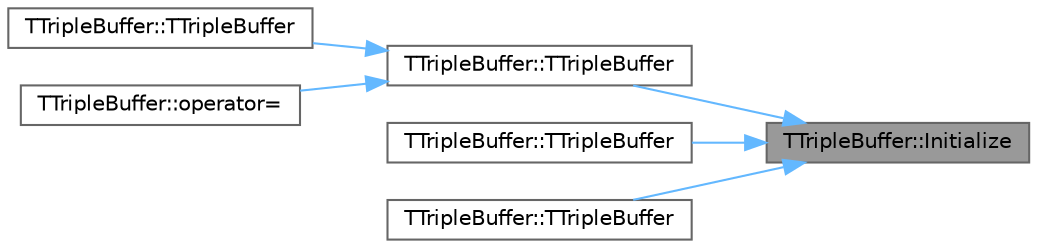 digraph "TTripleBuffer::Initialize"
{
 // INTERACTIVE_SVG=YES
 // LATEX_PDF_SIZE
  bgcolor="transparent";
  edge [fontname=Helvetica,fontsize=10,labelfontname=Helvetica,labelfontsize=10];
  node [fontname=Helvetica,fontsize=10,shape=box,height=0.2,width=0.4];
  rankdir="RL";
  Node1 [id="Node000001",label="TTripleBuffer::Initialize",height=0.2,width=0.4,color="gray40", fillcolor="grey60", style="filled", fontcolor="black",tooltip="Initialize the triple buffer."];
  Node1 -> Node2 [id="edge1_Node000001_Node000002",dir="back",color="steelblue1",style="solid",tooltip=" "];
  Node2 [id="Node000002",label="TTripleBuffer::TTripleBuffer",height=0.2,width=0.4,color="grey40", fillcolor="white", style="filled",URL="$d1/d21/classTTripleBuffer.html#a47f751f172354d13fba7e2bbb03554b8",tooltip="Default constructor."];
  Node2 -> Node3 [id="edge2_Node000002_Node000003",dir="back",color="steelblue1",style="solid",tooltip=" "];
  Node3 [id="Node000003",label="TTripleBuffer::TTripleBuffer",height=0.2,width=0.4,color="grey40", fillcolor="white", style="filled",URL="$d1/d21/classTTripleBuffer.html#a739f2de7ab1c574f3edc15aaf609bbd7",tooltip="Hidden copy constructor (triple buffers cannot be copied)."];
  Node2 -> Node4 [id="edge3_Node000002_Node000004",dir="back",color="steelblue1",style="solid",tooltip=" "];
  Node4 [id="Node000004",label="TTripleBuffer::operator=",height=0.2,width=0.4,color="grey40", fillcolor="white", style="filled",URL="$d1/d21/classTTripleBuffer.html#a9d62bb163923d55b4cec1517b0c5fbc3",tooltip="Hidden copy assignment (triple buffers cannot be copied)."];
  Node1 -> Node5 [id="edge4_Node000001_Node000005",dir="back",color="steelblue1",style="solid",tooltip=" "];
  Node5 [id="Node000005",label="TTripleBuffer::TTripleBuffer",height=0.2,width=0.4,color="grey40", fillcolor="white", style="filled",URL="$d1/d21/classTTripleBuffer.html#ae5625c12ca3fd6c20e82dfefa4b2e6f0",tooltip="Create and initialize a new instance with a given buffer value."];
  Node1 -> Node6 [id="edge5_Node000001_Node000006",dir="back",color="steelblue1",style="solid",tooltip=" "];
  Node6 [id="Node000006",label="TTripleBuffer::TTripleBuffer",height=0.2,width=0.4,color="grey40", fillcolor="white", style="filled",URL="$d1/d21/classTTripleBuffer.html#add6bc663d7b98ec29d284f80bce916fb",tooltip="Default constructor (no initialization)."];
}
